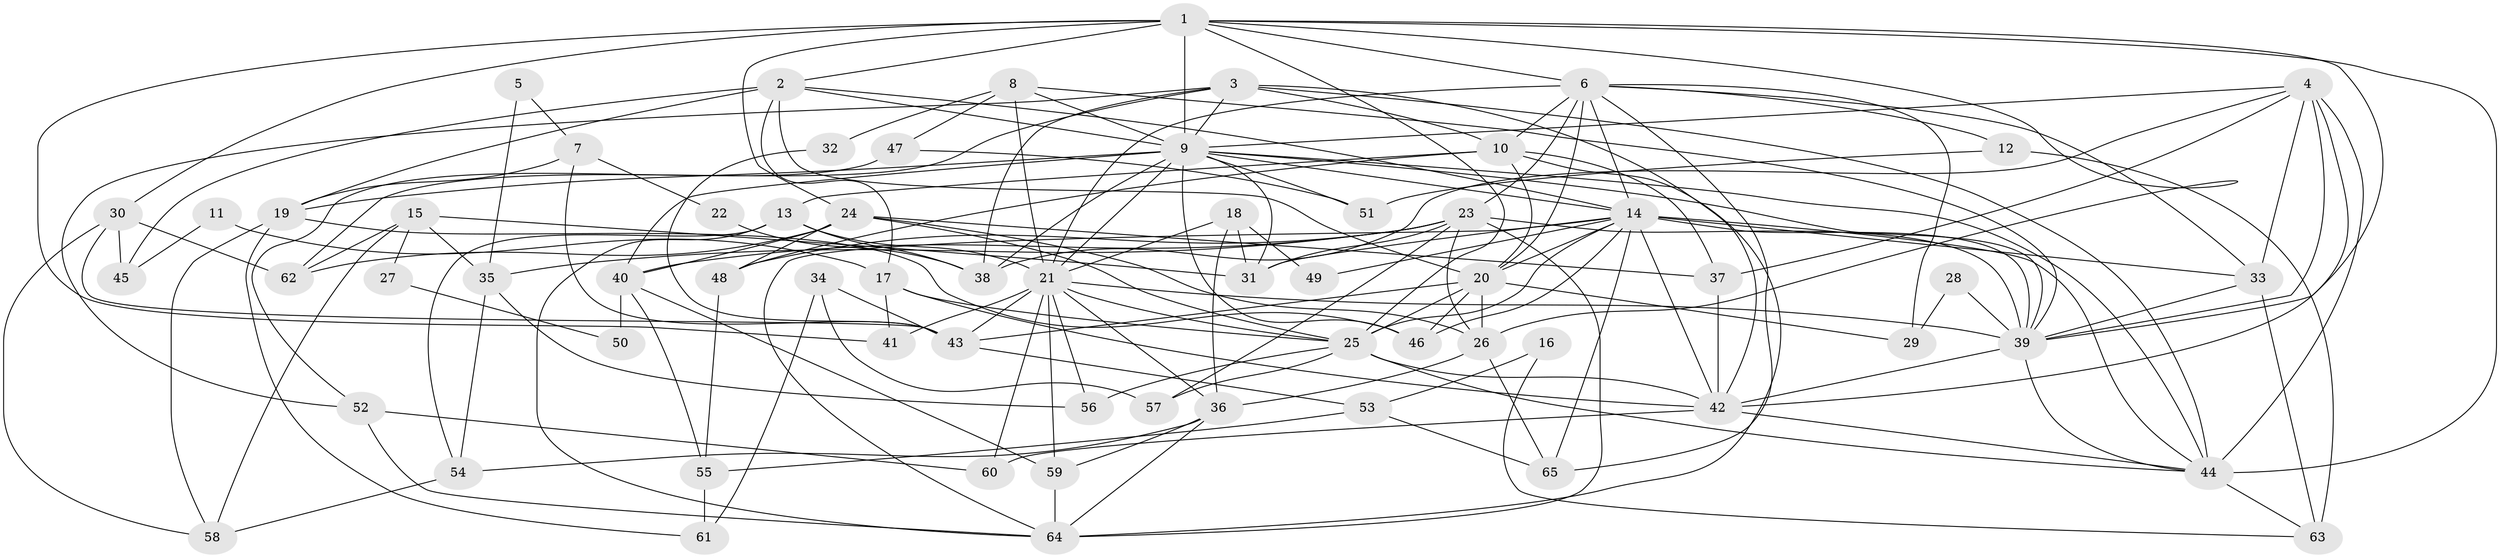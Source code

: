 // original degree distribution, {5: 0.21705426356589147, 4: 0.27906976744186046, 2: 0.12403100775193798, 3: 0.2713178294573643, 6: 0.06201550387596899, 7: 0.023255813953488372, 8: 0.015503875968992248, 10: 0.007751937984496124}
// Generated by graph-tools (version 1.1) at 2025/36/03/09/25 02:36:09]
// undirected, 65 vertices, 172 edges
graph export_dot {
graph [start="1"]
  node [color=gray90,style=filled];
  1;
  2;
  3;
  4;
  5;
  6;
  7;
  8;
  9;
  10;
  11;
  12;
  13;
  14;
  15;
  16;
  17;
  18;
  19;
  20;
  21;
  22;
  23;
  24;
  25;
  26;
  27;
  28;
  29;
  30;
  31;
  32;
  33;
  34;
  35;
  36;
  37;
  38;
  39;
  40;
  41;
  42;
  43;
  44;
  45;
  46;
  47;
  48;
  49;
  50;
  51;
  52;
  53;
  54;
  55;
  56;
  57;
  58;
  59;
  60;
  61;
  62;
  63;
  64;
  65;
  1 -- 2 [weight=1.0];
  1 -- 6 [weight=1.0];
  1 -- 9 [weight=2.0];
  1 -- 24 [weight=1.0];
  1 -- 25 [weight=1.0];
  1 -- 26 [weight=1.0];
  1 -- 30 [weight=1.0];
  1 -- 39 [weight=1.0];
  1 -- 41 [weight=1.0];
  1 -- 44 [weight=1.0];
  2 -- 9 [weight=1.0];
  2 -- 14 [weight=1.0];
  2 -- 17 [weight=1.0];
  2 -- 19 [weight=1.0];
  2 -- 20 [weight=1.0];
  2 -- 45 [weight=1.0];
  3 -- 9 [weight=2.0];
  3 -- 10 [weight=1.0];
  3 -- 38 [weight=1.0];
  3 -- 42 [weight=1.0];
  3 -- 44 [weight=2.0];
  3 -- 52 [weight=1.0];
  3 -- 62 [weight=1.0];
  4 -- 9 [weight=1.0];
  4 -- 33 [weight=1.0];
  4 -- 37 [weight=1.0];
  4 -- 38 [weight=1.0];
  4 -- 39 [weight=1.0];
  4 -- 42 [weight=1.0];
  4 -- 44 [weight=3.0];
  5 -- 7 [weight=1.0];
  5 -- 35 [weight=1.0];
  6 -- 10 [weight=1.0];
  6 -- 12 [weight=1.0];
  6 -- 14 [weight=1.0];
  6 -- 20 [weight=2.0];
  6 -- 21 [weight=1.0];
  6 -- 23 [weight=1.0];
  6 -- 29 [weight=1.0];
  6 -- 33 [weight=1.0];
  6 -- 65 [weight=1.0];
  7 -- 19 [weight=1.0];
  7 -- 22 [weight=1.0];
  7 -- 43 [weight=1.0];
  8 -- 9 [weight=2.0];
  8 -- 21 [weight=2.0];
  8 -- 32 [weight=1.0];
  8 -- 39 [weight=1.0];
  8 -- 47 [weight=1.0];
  9 -- 14 [weight=1.0];
  9 -- 19 [weight=2.0];
  9 -- 21 [weight=1.0];
  9 -- 31 [weight=1.0];
  9 -- 38 [weight=1.0];
  9 -- 39 [weight=1.0];
  9 -- 40 [weight=1.0];
  9 -- 44 [weight=1.0];
  9 -- 46 [weight=1.0];
  9 -- 51 [weight=1.0];
  10 -- 13 [weight=2.0];
  10 -- 20 [weight=2.0];
  10 -- 37 [weight=2.0];
  10 -- 48 [weight=1.0];
  10 -- 64 [weight=1.0];
  11 -- 17 [weight=1.0];
  11 -- 45 [weight=1.0];
  12 -- 51 [weight=1.0];
  12 -- 63 [weight=1.0];
  13 -- 21 [weight=2.0];
  13 -- 38 [weight=1.0];
  13 -- 54 [weight=1.0];
  13 -- 64 [weight=1.0];
  14 -- 20 [weight=2.0];
  14 -- 25 [weight=1.0];
  14 -- 31 [weight=1.0];
  14 -- 33 [weight=1.0];
  14 -- 39 [weight=1.0];
  14 -- 42 [weight=1.0];
  14 -- 44 [weight=1.0];
  14 -- 46 [weight=1.0];
  14 -- 49 [weight=1.0];
  14 -- 64 [weight=1.0];
  14 -- 65 [weight=1.0];
  15 -- 27 [weight=1.0];
  15 -- 31 [weight=1.0];
  15 -- 35 [weight=1.0];
  15 -- 58 [weight=1.0];
  15 -- 62 [weight=1.0];
  16 -- 53 [weight=1.0];
  16 -- 63 [weight=1.0];
  17 -- 25 [weight=2.0];
  17 -- 41 [weight=1.0];
  17 -- 42 [weight=1.0];
  18 -- 21 [weight=1.0];
  18 -- 31 [weight=1.0];
  18 -- 36 [weight=1.0];
  18 -- 49 [weight=1.0];
  19 -- 46 [weight=1.0];
  19 -- 58 [weight=1.0];
  19 -- 61 [weight=1.0];
  20 -- 25 [weight=1.0];
  20 -- 26 [weight=1.0];
  20 -- 29 [weight=1.0];
  20 -- 43 [weight=1.0];
  20 -- 46 [weight=1.0];
  21 -- 25 [weight=1.0];
  21 -- 36 [weight=1.0];
  21 -- 39 [weight=2.0];
  21 -- 41 [weight=1.0];
  21 -- 43 [weight=1.0];
  21 -- 56 [weight=1.0];
  21 -- 59 [weight=1.0];
  21 -- 60 [weight=1.0];
  22 -- 38 [weight=1.0];
  23 -- 26 [weight=1.0];
  23 -- 31 [weight=1.0];
  23 -- 35 [weight=1.0];
  23 -- 39 [weight=1.0];
  23 -- 40 [weight=1.0];
  23 -- 48 [weight=1.0];
  23 -- 57 [weight=1.0];
  23 -- 64 [weight=1.0];
  24 -- 25 [weight=1.0];
  24 -- 26 [weight=1.0];
  24 -- 37 [weight=1.0];
  24 -- 40 [weight=1.0];
  24 -- 48 [weight=1.0];
  24 -- 62 [weight=1.0];
  25 -- 42 [weight=2.0];
  25 -- 44 [weight=1.0];
  25 -- 56 [weight=1.0];
  25 -- 57 [weight=1.0];
  26 -- 36 [weight=1.0];
  26 -- 65 [weight=1.0];
  27 -- 50 [weight=1.0];
  28 -- 29 [weight=1.0];
  28 -- 39 [weight=1.0];
  30 -- 43 [weight=1.0];
  30 -- 45 [weight=1.0];
  30 -- 58 [weight=1.0];
  30 -- 62 [weight=1.0];
  32 -- 43 [weight=1.0];
  33 -- 39 [weight=1.0];
  33 -- 63 [weight=1.0];
  34 -- 43 [weight=1.0];
  34 -- 57 [weight=1.0];
  34 -- 61 [weight=1.0];
  35 -- 54 [weight=1.0];
  35 -- 56 [weight=1.0];
  36 -- 54 [weight=1.0];
  36 -- 59 [weight=1.0];
  36 -- 64 [weight=1.0];
  37 -- 42 [weight=1.0];
  39 -- 42 [weight=1.0];
  39 -- 44 [weight=1.0];
  40 -- 50 [weight=1.0];
  40 -- 55 [weight=1.0];
  40 -- 59 [weight=1.0];
  42 -- 44 [weight=1.0];
  42 -- 60 [weight=1.0];
  43 -- 53 [weight=1.0];
  44 -- 63 [weight=1.0];
  47 -- 51 [weight=1.0];
  47 -- 52 [weight=1.0];
  48 -- 55 [weight=1.0];
  52 -- 60 [weight=1.0];
  52 -- 64 [weight=1.0];
  53 -- 55 [weight=1.0];
  53 -- 65 [weight=1.0];
  54 -- 58 [weight=1.0];
  55 -- 61 [weight=1.0];
  59 -- 64 [weight=1.0];
}
